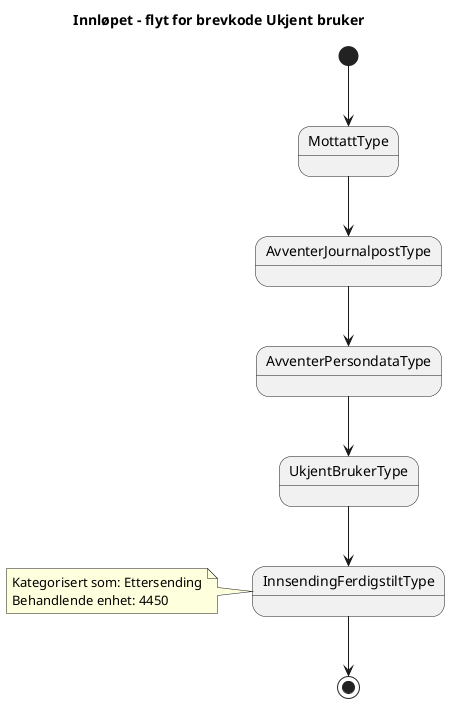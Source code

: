 @startuml
title 
Innløpet – flyt for brevkode Ukjent bruker
end title           
[*]-->MottattType
MottattType --> AvventerJournalpostType
AvventerJournalpostType --> AvventerPersondataType
AvventerPersondataType --> UkjentBrukerType
UkjentBrukerType --> InnsendingFerdigstiltType
InnsendingFerdigstiltType--> [*]
note left of InnsendingFerdigstiltType
Kategorisert som: Ettersending
Behandlende enhet: 4450  
end note
@enduml